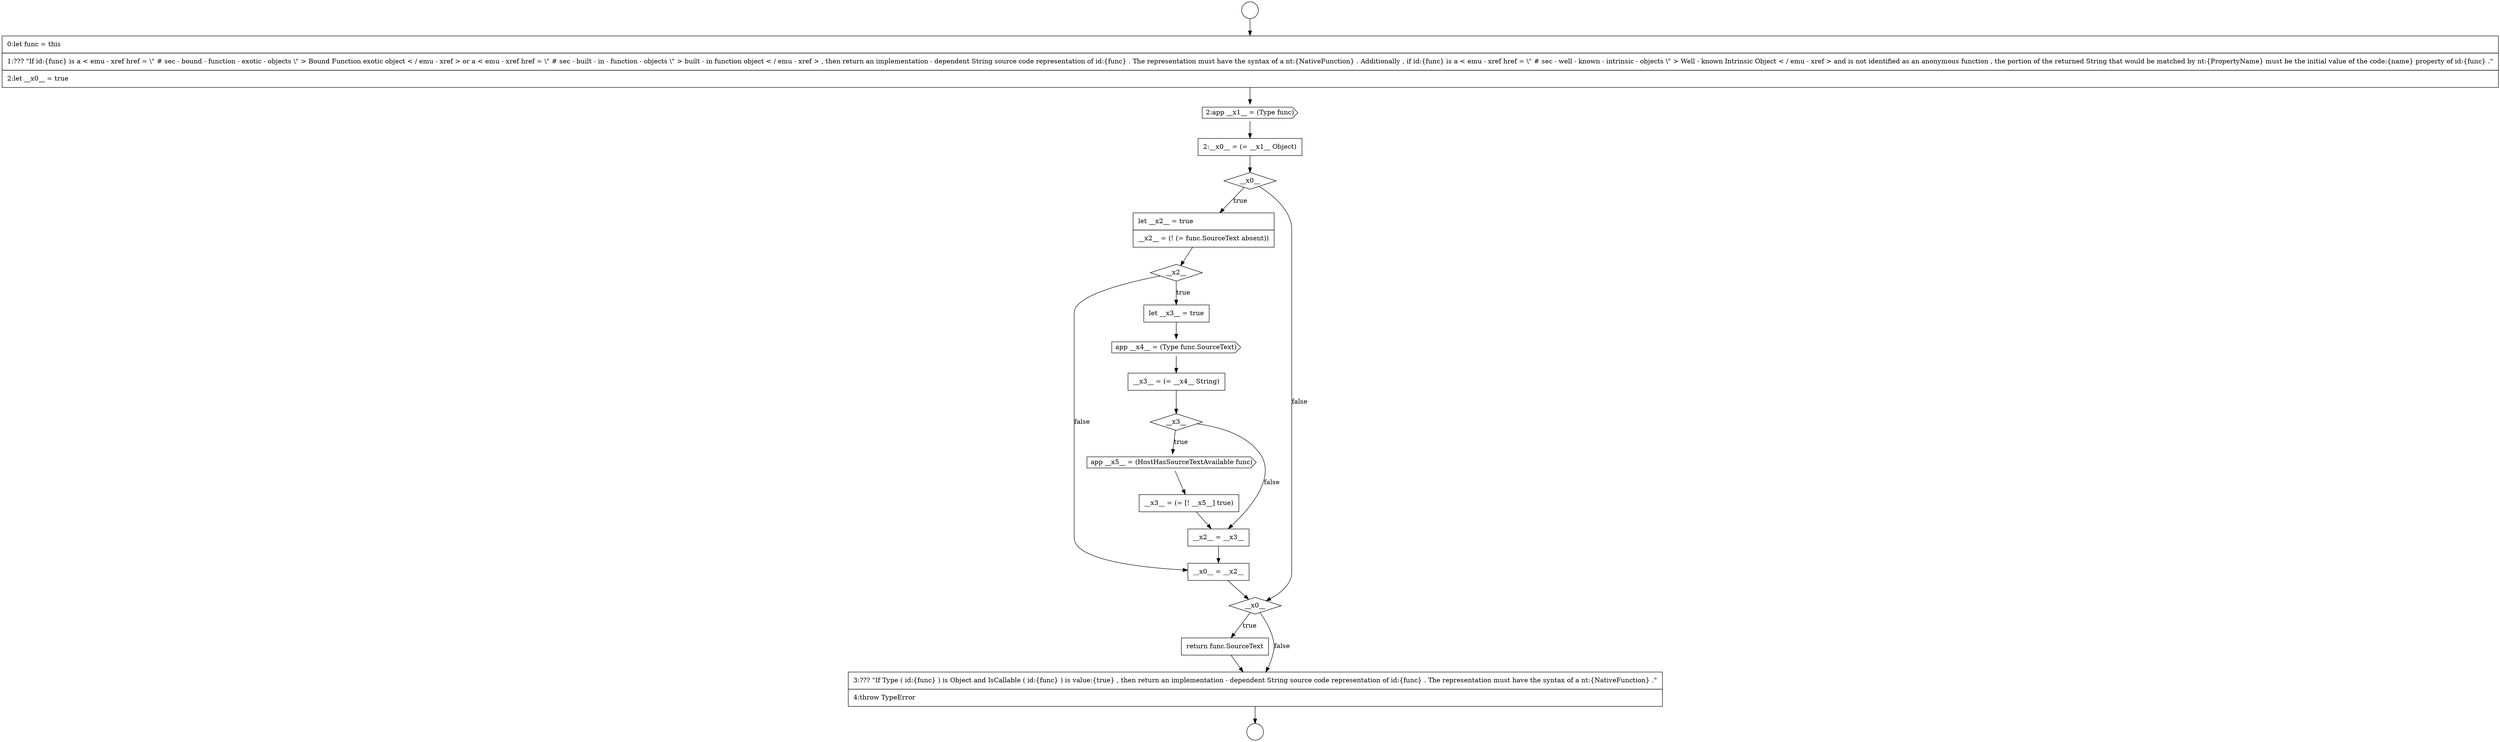 digraph {
  node11731 [shape=none, margin=0, label=<<font color="black">
    <table border="0" cellborder="1" cellspacing="0" cellpadding="10">
      <tr><td align="left">let __x2__ = true</td></tr>
      <tr><td align="left">__x2__ = (! (= func.SourceText absent))</td></tr>
    </table>
  </font>> color="black" fillcolor="white" style=filled]
  node11728 [shape=cds, label=<<font color="black">2:app __x1__ = (Type func)</font>> color="black" fillcolor="white" style=filled]
  node11730 [shape=diamond, label=<<font color="black">__x0__</font>> color="black" fillcolor="white" style=filled]
  node11742 [shape=none, margin=0, label=<<font color="black">
    <table border="0" cellborder="1" cellspacing="0" cellpadding="10">
      <tr><td align="left">return func.SourceText</td></tr>
    </table>
  </font>> color="black" fillcolor="white" style=filled]
  node11725 [shape=circle label=" " color="black" fillcolor="white" style=filled]
  node11737 [shape=cds, label=<<font color="black">app __x5__ = (HostHasSourceTextAvailable func)</font>> color="black" fillcolor="white" style=filled]
  node11729 [shape=none, margin=0, label=<<font color="black">
    <table border="0" cellborder="1" cellspacing="0" cellpadding="10">
      <tr><td align="left">2:__x0__ = (= __x1__ Object)</td></tr>
    </table>
  </font>> color="black" fillcolor="white" style=filled]
  node11732 [shape=diamond, label=<<font color="black">__x2__</font>> color="black" fillcolor="white" style=filled]
  node11739 [shape=none, margin=0, label=<<font color="black">
    <table border="0" cellborder="1" cellspacing="0" cellpadding="10">
      <tr><td align="left">__x2__ = __x3__</td></tr>
    </table>
  </font>> color="black" fillcolor="white" style=filled]
  node11727 [shape=none, margin=0, label=<<font color="black">
    <table border="0" cellborder="1" cellspacing="0" cellpadding="10">
      <tr><td align="left">0:let func = this</td></tr>
      <tr><td align="left">1:??? &quot;If id:{func} is a &lt; emu - xref href = \&quot; # sec - bound - function - exotic - objects \&quot; &gt; Bound Function exotic object &lt; / emu - xref &gt; or a &lt; emu - xref href = \&quot; # sec - built - in - function - objects \&quot; &gt; built - in function object &lt; / emu - xref &gt; , then return an implementation - dependent String source code representation of id:{func} . The representation must have the syntax of a nt:{NativeFunction} . Additionally , if id:{func} is a &lt; emu - xref href = \&quot; # sec - well - known - intrinsic - objects \&quot; &gt; Well - known Intrinsic Object &lt; / emu - xref &gt; and is not identified as an anonymous function , the portion of the returned String that would be matched by nt:{PropertyName} must be the initial value of the code:{name} property of id:{func} .&quot;</td></tr>
      <tr><td align="left">2:let __x0__ = true</td></tr>
    </table>
  </font>> color="black" fillcolor="white" style=filled]
  node11741 [shape=diamond, label=<<font color="black">__x0__</font>> color="black" fillcolor="white" style=filled]
  node11740 [shape=none, margin=0, label=<<font color="black">
    <table border="0" cellborder="1" cellspacing="0" cellpadding="10">
      <tr><td align="left">__x0__ = __x2__</td></tr>
    </table>
  </font>> color="black" fillcolor="white" style=filled]
  node11736 [shape=diamond, label=<<font color="black">__x3__</font>> color="black" fillcolor="white" style=filled]
  node11734 [shape=cds, label=<<font color="black">app __x4__ = (Type func.SourceText)</font>> color="black" fillcolor="white" style=filled]
  node11735 [shape=none, margin=0, label=<<font color="black">
    <table border="0" cellborder="1" cellspacing="0" cellpadding="10">
      <tr><td align="left">__x3__ = (= __x4__ String)</td></tr>
    </table>
  </font>> color="black" fillcolor="white" style=filled]
  node11733 [shape=none, margin=0, label=<<font color="black">
    <table border="0" cellborder="1" cellspacing="0" cellpadding="10">
      <tr><td align="left">let __x3__ = true</td></tr>
    </table>
  </font>> color="black" fillcolor="white" style=filled]
  node11738 [shape=none, margin=0, label=<<font color="black">
    <table border="0" cellborder="1" cellspacing="0" cellpadding="10">
      <tr><td align="left">__x3__ = (= [! __x5__] true)</td></tr>
    </table>
  </font>> color="black" fillcolor="white" style=filled]
  node11743 [shape=none, margin=0, label=<<font color="black">
    <table border="0" cellborder="1" cellspacing="0" cellpadding="10">
      <tr><td align="left">3:??? &quot;If Type ( id:{func} ) is Object and IsCallable ( id:{func} ) is value:{true} , then return an implementation - dependent String source code representation of id:{func} . The representation must have the syntax of a nt:{NativeFunction} .&quot;</td></tr>
      <tr><td align="left">4:throw TypeError</td></tr>
    </table>
  </font>> color="black" fillcolor="white" style=filled]
  node11726 [shape=circle label=" " color="black" fillcolor="white" style=filled]
  node11740 -> node11741 [ color="black"]
  node11727 -> node11728 [ color="black"]
  node11731 -> node11732 [ color="black"]
  node11730 -> node11731 [label=<<font color="black">true</font>> color="black"]
  node11730 -> node11741 [label=<<font color="black">false</font>> color="black"]
  node11736 -> node11737 [label=<<font color="black">true</font>> color="black"]
  node11736 -> node11739 [label=<<font color="black">false</font>> color="black"]
  node11739 -> node11740 [ color="black"]
  node11728 -> node11729 [ color="black"]
  node11725 -> node11727 [ color="black"]
  node11738 -> node11739 [ color="black"]
  node11741 -> node11742 [label=<<font color="black">true</font>> color="black"]
  node11741 -> node11743 [label=<<font color="black">false</font>> color="black"]
  node11734 -> node11735 [ color="black"]
  node11732 -> node11733 [label=<<font color="black">true</font>> color="black"]
  node11732 -> node11740 [label=<<font color="black">false</font>> color="black"]
  node11737 -> node11738 [ color="black"]
  node11735 -> node11736 [ color="black"]
  node11743 -> node11726 [ color="black"]
  node11729 -> node11730 [ color="black"]
  node11733 -> node11734 [ color="black"]
  node11742 -> node11743 [ color="black"]
}
